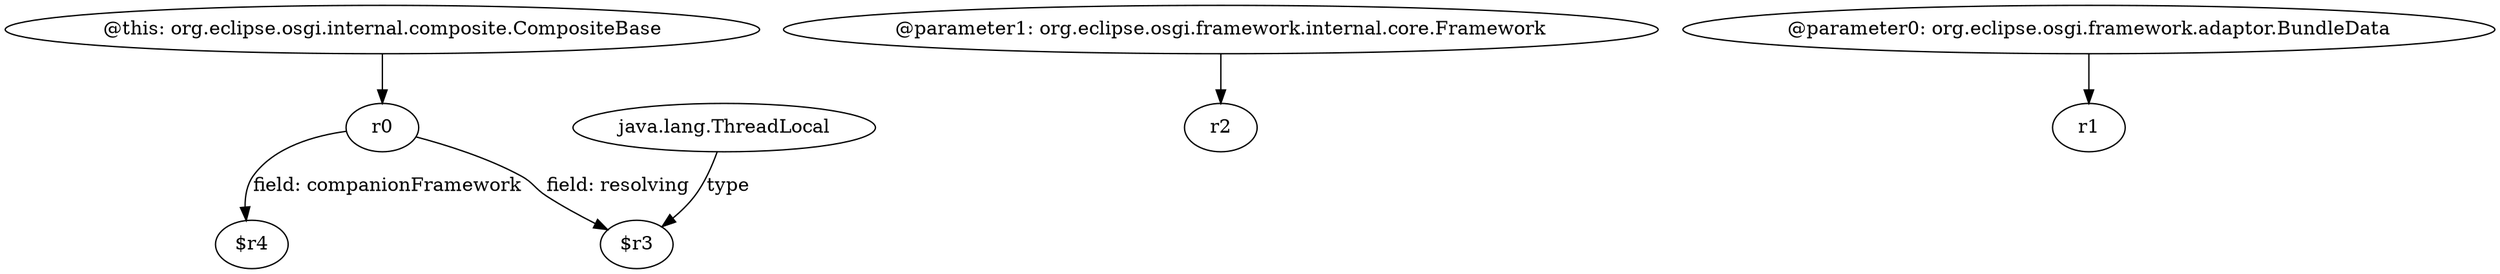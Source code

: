 digraph g {
0[label="@this: org.eclipse.osgi.internal.composite.CompositeBase"]
1[label="r0"]
0->1[label=""]
2[label="$r3"]
1->2[label="field: resolving"]
3[label="java.lang.ThreadLocal"]
3->2[label="type"]
4[label="$r4"]
1->4[label="field: companionFramework"]
5[label="@parameter1: org.eclipse.osgi.framework.internal.core.Framework"]
6[label="r2"]
5->6[label=""]
7[label="@parameter0: org.eclipse.osgi.framework.adaptor.BundleData"]
8[label="r1"]
7->8[label=""]
}
